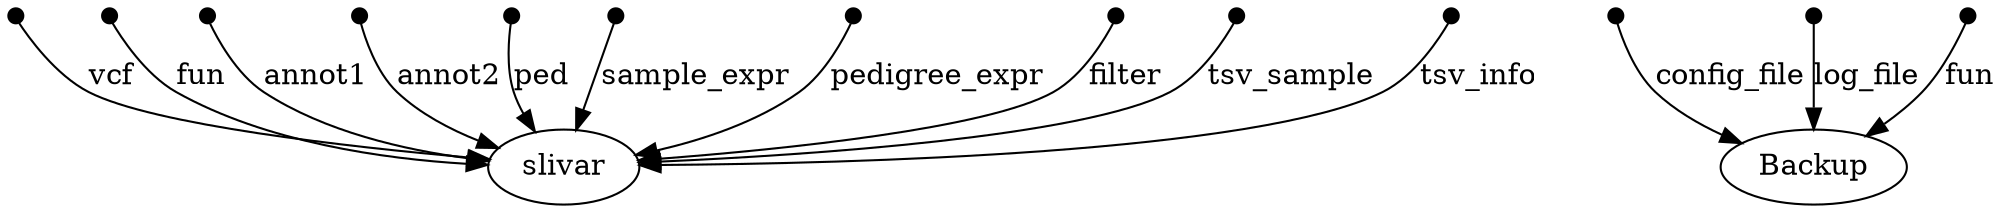 digraph "dag" {
p1 [shape=point,label="",fixedsize=true,width=0.1];
p11 [label="slivar"];
p1 -> p11 [label="vcf"];

p2 [shape=point,label="",fixedsize=true,width=0.1];
p11 [label="slivar"];
p2 -> p11 [label="fun"];

p3 [shape=point,label="",fixedsize=true,width=0.1];
p11 [label="slivar"];
p3 -> p11 [label="annot1"];

p4 [shape=point,label="",fixedsize=true,width=0.1];
p11 [label="slivar"];
p4 -> p11 [label="annot2"];

p5 [shape=point,label="",fixedsize=true,width=0.1];
p11 [label="slivar"];
p5 -> p11 [label="ped"];

p6 [shape=point,label="",fixedsize=true,width=0.1];
p11 [label="slivar"];
p6 -> p11 [label="sample_expr"];

p7 [shape=point,label="",fixedsize=true,width=0.1];
p11 [label="slivar"];
p7 -> p11 [label="pedigree_expr"];

p8 [shape=point,label="",fixedsize=true,width=0.1];
p11 [label="slivar"];
p8 -> p11 [label="filter"];

p9 [shape=point,label="",fixedsize=true,width=0.1];
p11 [label="slivar"];
p9 -> p11 [label="tsv_sample"];

p10 [shape=point,label="",fixedsize=true,width=0.1];
p11 [label="slivar"];
p10 -> p11 [label="tsv_info"];

p12 [shape=point,label="",fixedsize=true,width=0.1];
p15 [label="Backup"];
p12 -> p15 [label="config_file"];

p13 [shape=point,label="",fixedsize=true,width=0.1];
p15 [label="Backup"];
p13 -> p15 [label="log_file"];

p14 [shape=point,label="",fixedsize=true,width=0.1];
p15 [label="Backup"];
p14 -> p15 [label="fun"];

}
